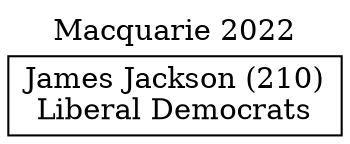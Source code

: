 // House preference flow
digraph "James Jackson (210)_Macquarie_2022" {
	graph [label="Macquarie 2022" labelloc=t mclimit=10]
	node [shape=box]
	"James Jackson (210)" [label="James Jackson (210)
Liberal Democrats"]
}
